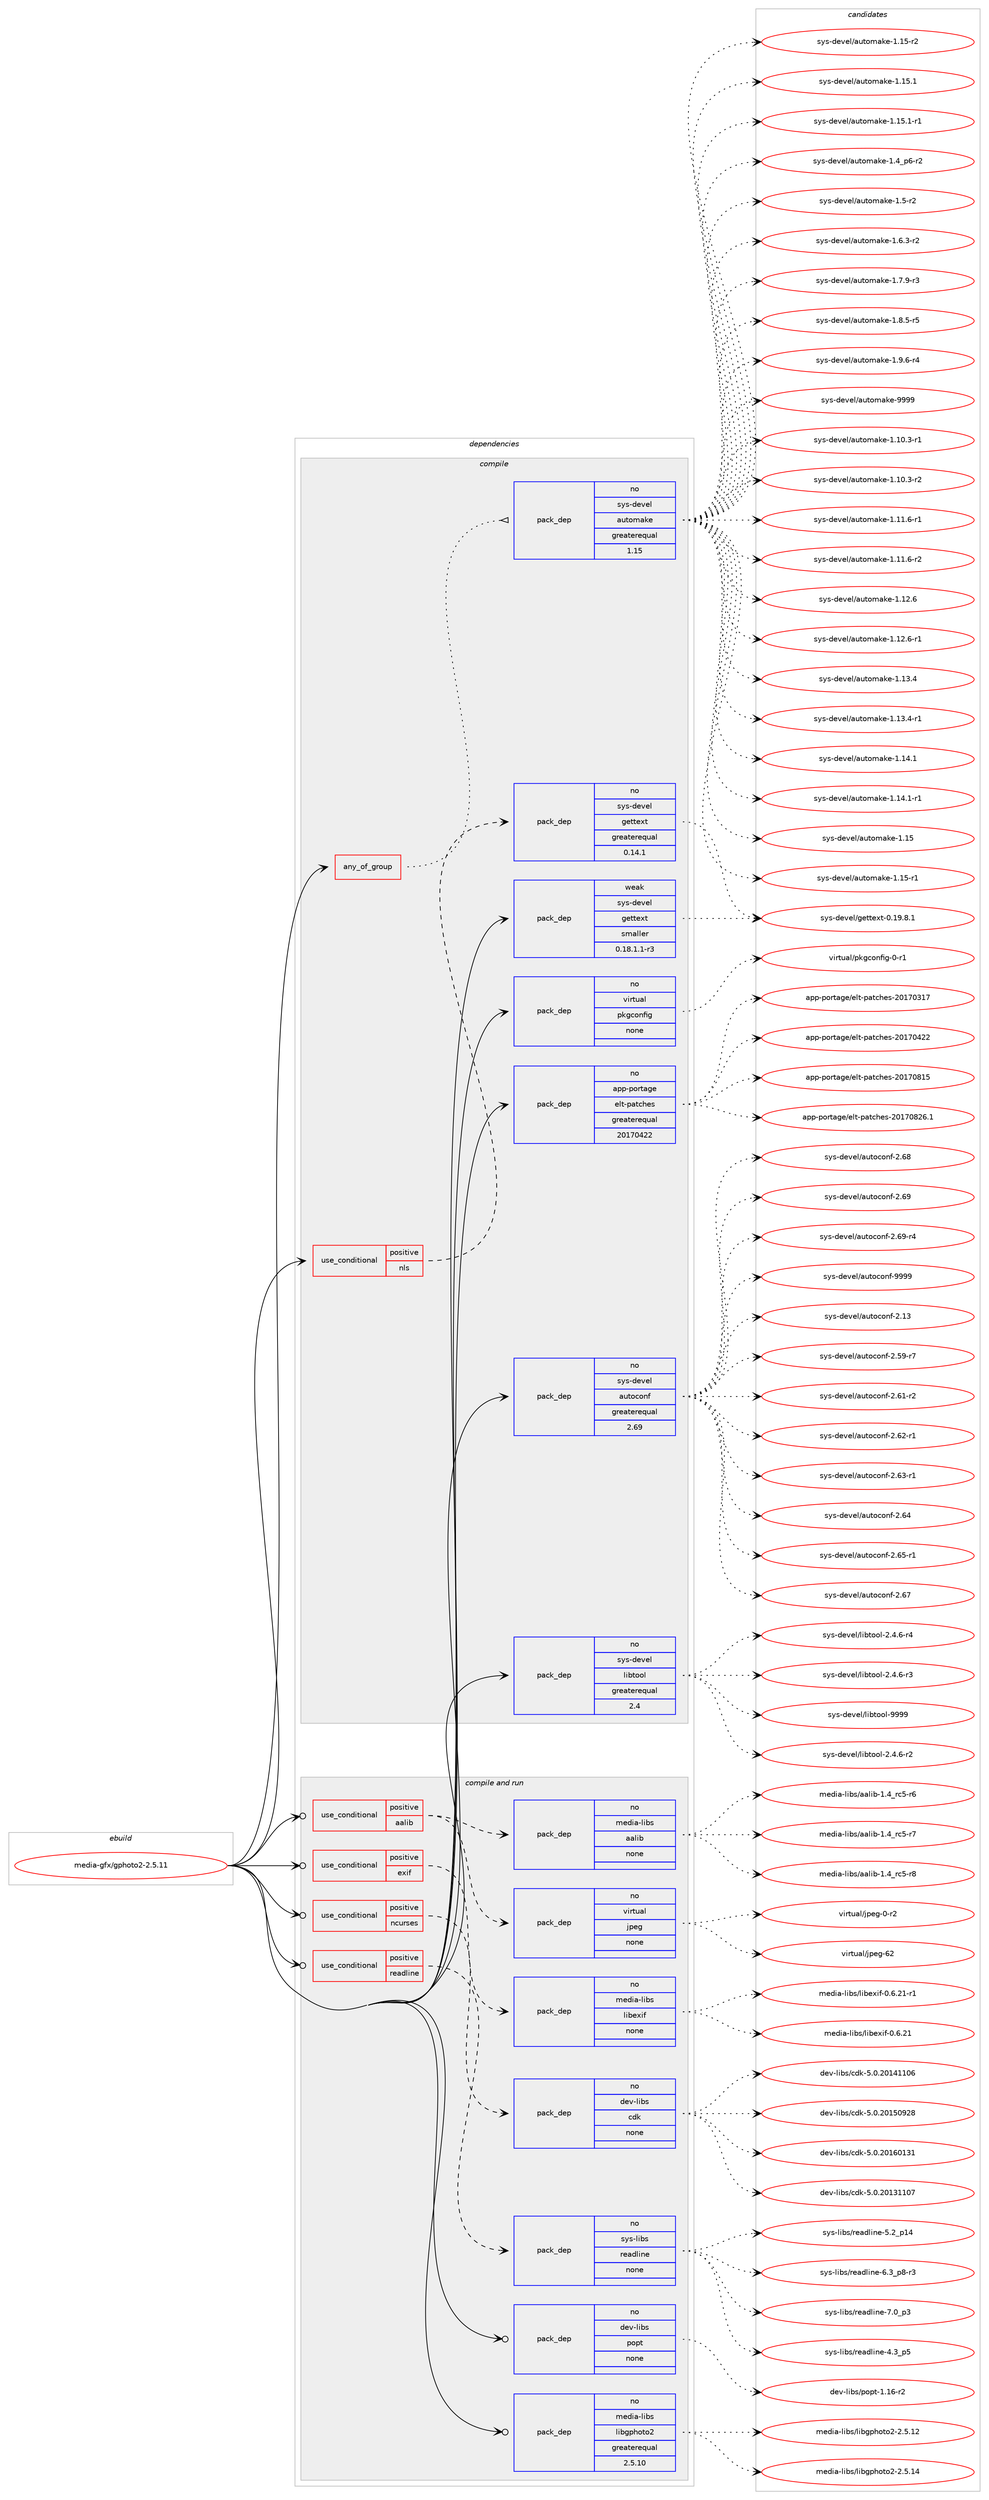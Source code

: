 digraph prolog {

# *************
# Graph options
# *************

newrank=true;
concentrate=true;
compound=true;
graph [rankdir=LR,fontname=Helvetica,fontsize=10,ranksep=1.5];#, ranksep=2.5, nodesep=0.2];
edge  [arrowhead=vee];
node  [fontname=Helvetica,fontsize=10];

# **********
# The ebuild
# **********

subgraph cluster_leftcol {
color=gray;
rank=same;
label=<<i>ebuild</i>>;
id [label="media-gfx/gphoto2-2.5.11", color=red, width=4, href="../media-gfx/gphoto2-2.5.11.svg"];
}

# ****************
# The dependencies
# ****************

subgraph cluster_midcol {
color=gray;
label=<<i>dependencies</i>>;
subgraph cluster_compile {
fillcolor="#eeeeee";
style=filled;
label=<<i>compile</i>>;
subgraph any5273 {
dependency353865 [label=<<TABLE BORDER="0" CELLBORDER="1" CELLSPACING="0" CELLPADDING="4"><TR><TD CELLPADDING="10">any_of_group</TD></TR></TABLE>>, shape=none, color=red];subgraph pack260959 {
dependency353866 [label=<<TABLE BORDER="0" CELLBORDER="1" CELLSPACING="0" CELLPADDING="4" WIDTH="220"><TR><TD ROWSPAN="6" CELLPADDING="30">pack_dep</TD></TR><TR><TD WIDTH="110">no</TD></TR><TR><TD>sys-devel</TD></TR><TR><TD>automake</TD></TR><TR><TD>greaterequal</TD></TR><TR><TD>1.15</TD></TR></TABLE>>, shape=none, color=blue];
}
dependency353865:e -> dependency353866:w [weight=20,style="dotted",arrowhead="oinv"];
}
id:e -> dependency353865:w [weight=20,style="solid",arrowhead="vee"];
subgraph cond87525 {
dependency353867 [label=<<TABLE BORDER="0" CELLBORDER="1" CELLSPACING="0" CELLPADDING="4"><TR><TD ROWSPAN="3" CELLPADDING="10">use_conditional</TD></TR><TR><TD>positive</TD></TR><TR><TD>nls</TD></TR></TABLE>>, shape=none, color=red];
subgraph pack260960 {
dependency353868 [label=<<TABLE BORDER="0" CELLBORDER="1" CELLSPACING="0" CELLPADDING="4" WIDTH="220"><TR><TD ROWSPAN="6" CELLPADDING="30">pack_dep</TD></TR><TR><TD WIDTH="110">no</TD></TR><TR><TD>sys-devel</TD></TR><TR><TD>gettext</TD></TR><TR><TD>greaterequal</TD></TR><TR><TD>0.14.1</TD></TR></TABLE>>, shape=none, color=blue];
}
dependency353867:e -> dependency353868:w [weight=20,style="dashed",arrowhead="vee"];
}
id:e -> dependency353867:w [weight=20,style="solid",arrowhead="vee"];
subgraph pack260961 {
dependency353869 [label=<<TABLE BORDER="0" CELLBORDER="1" CELLSPACING="0" CELLPADDING="4" WIDTH="220"><TR><TD ROWSPAN="6" CELLPADDING="30">pack_dep</TD></TR><TR><TD WIDTH="110">no</TD></TR><TR><TD>app-portage</TD></TR><TR><TD>elt-patches</TD></TR><TR><TD>greaterequal</TD></TR><TR><TD>20170422</TD></TR></TABLE>>, shape=none, color=blue];
}
id:e -> dependency353869:w [weight=20,style="solid",arrowhead="vee"];
subgraph pack260962 {
dependency353870 [label=<<TABLE BORDER="0" CELLBORDER="1" CELLSPACING="0" CELLPADDING="4" WIDTH="220"><TR><TD ROWSPAN="6" CELLPADDING="30">pack_dep</TD></TR><TR><TD WIDTH="110">no</TD></TR><TR><TD>sys-devel</TD></TR><TR><TD>autoconf</TD></TR><TR><TD>greaterequal</TD></TR><TR><TD>2.69</TD></TR></TABLE>>, shape=none, color=blue];
}
id:e -> dependency353870:w [weight=20,style="solid",arrowhead="vee"];
subgraph pack260963 {
dependency353871 [label=<<TABLE BORDER="0" CELLBORDER="1" CELLSPACING="0" CELLPADDING="4" WIDTH="220"><TR><TD ROWSPAN="6" CELLPADDING="30">pack_dep</TD></TR><TR><TD WIDTH="110">no</TD></TR><TR><TD>sys-devel</TD></TR><TR><TD>libtool</TD></TR><TR><TD>greaterequal</TD></TR><TR><TD>2.4</TD></TR></TABLE>>, shape=none, color=blue];
}
id:e -> dependency353871:w [weight=20,style="solid",arrowhead="vee"];
subgraph pack260964 {
dependency353872 [label=<<TABLE BORDER="0" CELLBORDER="1" CELLSPACING="0" CELLPADDING="4" WIDTH="220"><TR><TD ROWSPAN="6" CELLPADDING="30">pack_dep</TD></TR><TR><TD WIDTH="110">no</TD></TR><TR><TD>virtual</TD></TR><TR><TD>pkgconfig</TD></TR><TR><TD>none</TD></TR><TR><TD></TD></TR></TABLE>>, shape=none, color=blue];
}
id:e -> dependency353872:w [weight=20,style="solid",arrowhead="vee"];
subgraph pack260965 {
dependency353873 [label=<<TABLE BORDER="0" CELLBORDER="1" CELLSPACING="0" CELLPADDING="4" WIDTH="220"><TR><TD ROWSPAN="6" CELLPADDING="30">pack_dep</TD></TR><TR><TD WIDTH="110">weak</TD></TR><TR><TD>sys-devel</TD></TR><TR><TD>gettext</TD></TR><TR><TD>smaller</TD></TR><TR><TD>0.18.1.1-r3</TD></TR></TABLE>>, shape=none, color=blue];
}
id:e -> dependency353873:w [weight=20,style="solid",arrowhead="vee"];
}
subgraph cluster_compileandrun {
fillcolor="#eeeeee";
style=filled;
label=<<i>compile and run</i>>;
subgraph cond87526 {
dependency353874 [label=<<TABLE BORDER="0" CELLBORDER="1" CELLSPACING="0" CELLPADDING="4"><TR><TD ROWSPAN="3" CELLPADDING="10">use_conditional</TD></TR><TR><TD>positive</TD></TR><TR><TD>aalib</TD></TR></TABLE>>, shape=none, color=red];
subgraph pack260966 {
dependency353875 [label=<<TABLE BORDER="0" CELLBORDER="1" CELLSPACING="0" CELLPADDING="4" WIDTH="220"><TR><TD ROWSPAN="6" CELLPADDING="30">pack_dep</TD></TR><TR><TD WIDTH="110">no</TD></TR><TR><TD>media-libs</TD></TR><TR><TD>aalib</TD></TR><TR><TD>none</TD></TR><TR><TD></TD></TR></TABLE>>, shape=none, color=blue];
}
dependency353874:e -> dependency353875:w [weight=20,style="dashed",arrowhead="vee"];
subgraph pack260967 {
dependency353876 [label=<<TABLE BORDER="0" CELLBORDER="1" CELLSPACING="0" CELLPADDING="4" WIDTH="220"><TR><TD ROWSPAN="6" CELLPADDING="30">pack_dep</TD></TR><TR><TD WIDTH="110">no</TD></TR><TR><TD>virtual</TD></TR><TR><TD>jpeg</TD></TR><TR><TD>none</TD></TR><TR><TD></TD></TR></TABLE>>, shape=none, color=blue];
}
dependency353874:e -> dependency353876:w [weight=20,style="dashed",arrowhead="vee"];
}
id:e -> dependency353874:w [weight=20,style="solid",arrowhead="odotvee"];
subgraph cond87527 {
dependency353877 [label=<<TABLE BORDER="0" CELLBORDER="1" CELLSPACING="0" CELLPADDING="4"><TR><TD ROWSPAN="3" CELLPADDING="10">use_conditional</TD></TR><TR><TD>positive</TD></TR><TR><TD>exif</TD></TR></TABLE>>, shape=none, color=red];
subgraph pack260968 {
dependency353878 [label=<<TABLE BORDER="0" CELLBORDER="1" CELLSPACING="0" CELLPADDING="4" WIDTH="220"><TR><TD ROWSPAN="6" CELLPADDING="30">pack_dep</TD></TR><TR><TD WIDTH="110">no</TD></TR><TR><TD>media-libs</TD></TR><TR><TD>libexif</TD></TR><TR><TD>none</TD></TR><TR><TD></TD></TR></TABLE>>, shape=none, color=blue];
}
dependency353877:e -> dependency353878:w [weight=20,style="dashed",arrowhead="vee"];
}
id:e -> dependency353877:w [weight=20,style="solid",arrowhead="odotvee"];
subgraph cond87528 {
dependency353879 [label=<<TABLE BORDER="0" CELLBORDER="1" CELLSPACING="0" CELLPADDING="4"><TR><TD ROWSPAN="3" CELLPADDING="10">use_conditional</TD></TR><TR><TD>positive</TD></TR><TR><TD>ncurses</TD></TR></TABLE>>, shape=none, color=red];
subgraph pack260969 {
dependency353880 [label=<<TABLE BORDER="0" CELLBORDER="1" CELLSPACING="0" CELLPADDING="4" WIDTH="220"><TR><TD ROWSPAN="6" CELLPADDING="30">pack_dep</TD></TR><TR><TD WIDTH="110">no</TD></TR><TR><TD>dev-libs</TD></TR><TR><TD>cdk</TD></TR><TR><TD>none</TD></TR><TR><TD></TD></TR></TABLE>>, shape=none, color=blue];
}
dependency353879:e -> dependency353880:w [weight=20,style="dashed",arrowhead="vee"];
}
id:e -> dependency353879:w [weight=20,style="solid",arrowhead="odotvee"];
subgraph cond87529 {
dependency353881 [label=<<TABLE BORDER="0" CELLBORDER="1" CELLSPACING="0" CELLPADDING="4"><TR><TD ROWSPAN="3" CELLPADDING="10">use_conditional</TD></TR><TR><TD>positive</TD></TR><TR><TD>readline</TD></TR></TABLE>>, shape=none, color=red];
subgraph pack260970 {
dependency353882 [label=<<TABLE BORDER="0" CELLBORDER="1" CELLSPACING="0" CELLPADDING="4" WIDTH="220"><TR><TD ROWSPAN="6" CELLPADDING="30">pack_dep</TD></TR><TR><TD WIDTH="110">no</TD></TR><TR><TD>sys-libs</TD></TR><TR><TD>readline</TD></TR><TR><TD>none</TD></TR><TR><TD></TD></TR></TABLE>>, shape=none, color=blue];
}
dependency353881:e -> dependency353882:w [weight=20,style="dashed",arrowhead="vee"];
}
id:e -> dependency353881:w [weight=20,style="solid",arrowhead="odotvee"];
subgraph pack260971 {
dependency353883 [label=<<TABLE BORDER="0" CELLBORDER="1" CELLSPACING="0" CELLPADDING="4" WIDTH="220"><TR><TD ROWSPAN="6" CELLPADDING="30">pack_dep</TD></TR><TR><TD WIDTH="110">no</TD></TR><TR><TD>dev-libs</TD></TR><TR><TD>popt</TD></TR><TR><TD>none</TD></TR><TR><TD></TD></TR></TABLE>>, shape=none, color=blue];
}
id:e -> dependency353883:w [weight=20,style="solid",arrowhead="odotvee"];
subgraph pack260972 {
dependency353884 [label=<<TABLE BORDER="0" CELLBORDER="1" CELLSPACING="0" CELLPADDING="4" WIDTH="220"><TR><TD ROWSPAN="6" CELLPADDING="30">pack_dep</TD></TR><TR><TD WIDTH="110">no</TD></TR><TR><TD>media-libs</TD></TR><TR><TD>libgphoto2</TD></TR><TR><TD>greaterequal</TD></TR><TR><TD>2.5.10</TD></TR></TABLE>>, shape=none, color=blue];
}
id:e -> dependency353884:w [weight=20,style="solid",arrowhead="odotvee"];
}
subgraph cluster_run {
fillcolor="#eeeeee";
style=filled;
label=<<i>run</i>>;
}
}

# **************
# The candidates
# **************

subgraph cluster_choices {
rank=same;
color=gray;
label=<<i>candidates</i>>;

subgraph choice260959 {
color=black;
nodesep=1;
choice11512111545100101118101108479711711611110997107101454946494846514511449 [label="sys-devel/automake-1.10.3-r1", color=red, width=4,href="../sys-devel/automake-1.10.3-r1.svg"];
choice11512111545100101118101108479711711611110997107101454946494846514511450 [label="sys-devel/automake-1.10.3-r2", color=red, width=4,href="../sys-devel/automake-1.10.3-r2.svg"];
choice11512111545100101118101108479711711611110997107101454946494946544511449 [label="sys-devel/automake-1.11.6-r1", color=red, width=4,href="../sys-devel/automake-1.11.6-r1.svg"];
choice11512111545100101118101108479711711611110997107101454946494946544511450 [label="sys-devel/automake-1.11.6-r2", color=red, width=4,href="../sys-devel/automake-1.11.6-r2.svg"];
choice1151211154510010111810110847971171161111099710710145494649504654 [label="sys-devel/automake-1.12.6", color=red, width=4,href="../sys-devel/automake-1.12.6.svg"];
choice11512111545100101118101108479711711611110997107101454946495046544511449 [label="sys-devel/automake-1.12.6-r1", color=red, width=4,href="../sys-devel/automake-1.12.6-r1.svg"];
choice1151211154510010111810110847971171161111099710710145494649514652 [label="sys-devel/automake-1.13.4", color=red, width=4,href="../sys-devel/automake-1.13.4.svg"];
choice11512111545100101118101108479711711611110997107101454946495146524511449 [label="sys-devel/automake-1.13.4-r1", color=red, width=4,href="../sys-devel/automake-1.13.4-r1.svg"];
choice1151211154510010111810110847971171161111099710710145494649524649 [label="sys-devel/automake-1.14.1", color=red, width=4,href="../sys-devel/automake-1.14.1.svg"];
choice11512111545100101118101108479711711611110997107101454946495246494511449 [label="sys-devel/automake-1.14.1-r1", color=red, width=4,href="../sys-devel/automake-1.14.1-r1.svg"];
choice115121115451001011181011084797117116111109971071014549464953 [label="sys-devel/automake-1.15", color=red, width=4,href="../sys-devel/automake-1.15.svg"];
choice1151211154510010111810110847971171161111099710710145494649534511449 [label="sys-devel/automake-1.15-r1", color=red, width=4,href="../sys-devel/automake-1.15-r1.svg"];
choice1151211154510010111810110847971171161111099710710145494649534511450 [label="sys-devel/automake-1.15-r2", color=red, width=4,href="../sys-devel/automake-1.15-r2.svg"];
choice1151211154510010111810110847971171161111099710710145494649534649 [label="sys-devel/automake-1.15.1", color=red, width=4,href="../sys-devel/automake-1.15.1.svg"];
choice11512111545100101118101108479711711611110997107101454946495346494511449 [label="sys-devel/automake-1.15.1-r1", color=red, width=4,href="../sys-devel/automake-1.15.1-r1.svg"];
choice115121115451001011181011084797117116111109971071014549465295112544511450 [label="sys-devel/automake-1.4_p6-r2", color=red, width=4,href="../sys-devel/automake-1.4_p6-r2.svg"];
choice11512111545100101118101108479711711611110997107101454946534511450 [label="sys-devel/automake-1.5-r2", color=red, width=4,href="../sys-devel/automake-1.5-r2.svg"];
choice115121115451001011181011084797117116111109971071014549465446514511450 [label="sys-devel/automake-1.6.3-r2", color=red, width=4,href="../sys-devel/automake-1.6.3-r2.svg"];
choice115121115451001011181011084797117116111109971071014549465546574511451 [label="sys-devel/automake-1.7.9-r3", color=red, width=4,href="../sys-devel/automake-1.7.9-r3.svg"];
choice115121115451001011181011084797117116111109971071014549465646534511453 [label="sys-devel/automake-1.8.5-r5", color=red, width=4,href="../sys-devel/automake-1.8.5-r5.svg"];
choice115121115451001011181011084797117116111109971071014549465746544511452 [label="sys-devel/automake-1.9.6-r4", color=red, width=4,href="../sys-devel/automake-1.9.6-r4.svg"];
choice115121115451001011181011084797117116111109971071014557575757 [label="sys-devel/automake-9999", color=red, width=4,href="../sys-devel/automake-9999.svg"];
dependency353866:e -> choice11512111545100101118101108479711711611110997107101454946494846514511449:w [style=dotted,weight="100"];
dependency353866:e -> choice11512111545100101118101108479711711611110997107101454946494846514511450:w [style=dotted,weight="100"];
dependency353866:e -> choice11512111545100101118101108479711711611110997107101454946494946544511449:w [style=dotted,weight="100"];
dependency353866:e -> choice11512111545100101118101108479711711611110997107101454946494946544511450:w [style=dotted,weight="100"];
dependency353866:e -> choice1151211154510010111810110847971171161111099710710145494649504654:w [style=dotted,weight="100"];
dependency353866:e -> choice11512111545100101118101108479711711611110997107101454946495046544511449:w [style=dotted,weight="100"];
dependency353866:e -> choice1151211154510010111810110847971171161111099710710145494649514652:w [style=dotted,weight="100"];
dependency353866:e -> choice11512111545100101118101108479711711611110997107101454946495146524511449:w [style=dotted,weight="100"];
dependency353866:e -> choice1151211154510010111810110847971171161111099710710145494649524649:w [style=dotted,weight="100"];
dependency353866:e -> choice11512111545100101118101108479711711611110997107101454946495246494511449:w [style=dotted,weight="100"];
dependency353866:e -> choice115121115451001011181011084797117116111109971071014549464953:w [style=dotted,weight="100"];
dependency353866:e -> choice1151211154510010111810110847971171161111099710710145494649534511449:w [style=dotted,weight="100"];
dependency353866:e -> choice1151211154510010111810110847971171161111099710710145494649534511450:w [style=dotted,weight="100"];
dependency353866:e -> choice1151211154510010111810110847971171161111099710710145494649534649:w [style=dotted,weight="100"];
dependency353866:e -> choice11512111545100101118101108479711711611110997107101454946495346494511449:w [style=dotted,weight="100"];
dependency353866:e -> choice115121115451001011181011084797117116111109971071014549465295112544511450:w [style=dotted,weight="100"];
dependency353866:e -> choice11512111545100101118101108479711711611110997107101454946534511450:w [style=dotted,weight="100"];
dependency353866:e -> choice115121115451001011181011084797117116111109971071014549465446514511450:w [style=dotted,weight="100"];
dependency353866:e -> choice115121115451001011181011084797117116111109971071014549465546574511451:w [style=dotted,weight="100"];
dependency353866:e -> choice115121115451001011181011084797117116111109971071014549465646534511453:w [style=dotted,weight="100"];
dependency353866:e -> choice115121115451001011181011084797117116111109971071014549465746544511452:w [style=dotted,weight="100"];
dependency353866:e -> choice115121115451001011181011084797117116111109971071014557575757:w [style=dotted,weight="100"];
}
subgraph choice260960 {
color=black;
nodesep=1;
choice1151211154510010111810110847103101116116101120116454846495746564649 [label="sys-devel/gettext-0.19.8.1", color=red, width=4,href="../sys-devel/gettext-0.19.8.1.svg"];
dependency353868:e -> choice1151211154510010111810110847103101116116101120116454846495746564649:w [style=dotted,weight="100"];
}
subgraph choice260961 {
color=black;
nodesep=1;
choice97112112451121111141169710310147101108116451129711699104101115455048495548514955 [label="app-portage/elt-patches-20170317", color=red, width=4,href="../app-portage/elt-patches-20170317.svg"];
choice97112112451121111141169710310147101108116451129711699104101115455048495548525050 [label="app-portage/elt-patches-20170422", color=red, width=4,href="../app-portage/elt-patches-20170422.svg"];
choice97112112451121111141169710310147101108116451129711699104101115455048495548564953 [label="app-portage/elt-patches-20170815", color=red, width=4,href="../app-portage/elt-patches-20170815.svg"];
choice971121124511211111411697103101471011081164511297116991041011154550484955485650544649 [label="app-portage/elt-patches-20170826.1", color=red, width=4,href="../app-portage/elt-patches-20170826.1.svg"];
dependency353869:e -> choice97112112451121111141169710310147101108116451129711699104101115455048495548514955:w [style=dotted,weight="100"];
dependency353869:e -> choice97112112451121111141169710310147101108116451129711699104101115455048495548525050:w [style=dotted,weight="100"];
dependency353869:e -> choice97112112451121111141169710310147101108116451129711699104101115455048495548564953:w [style=dotted,weight="100"];
dependency353869:e -> choice971121124511211111411697103101471011081164511297116991041011154550484955485650544649:w [style=dotted,weight="100"];
}
subgraph choice260962 {
color=black;
nodesep=1;
choice115121115451001011181011084797117116111991111101024550464951 [label="sys-devel/autoconf-2.13", color=red, width=4,href="../sys-devel/autoconf-2.13.svg"];
choice1151211154510010111810110847971171161119911111010245504653574511455 [label="sys-devel/autoconf-2.59-r7", color=red, width=4,href="../sys-devel/autoconf-2.59-r7.svg"];
choice1151211154510010111810110847971171161119911111010245504654494511450 [label="sys-devel/autoconf-2.61-r2", color=red, width=4,href="../sys-devel/autoconf-2.61-r2.svg"];
choice1151211154510010111810110847971171161119911111010245504654504511449 [label="sys-devel/autoconf-2.62-r1", color=red, width=4,href="../sys-devel/autoconf-2.62-r1.svg"];
choice1151211154510010111810110847971171161119911111010245504654514511449 [label="sys-devel/autoconf-2.63-r1", color=red, width=4,href="../sys-devel/autoconf-2.63-r1.svg"];
choice115121115451001011181011084797117116111991111101024550465452 [label="sys-devel/autoconf-2.64", color=red, width=4,href="../sys-devel/autoconf-2.64.svg"];
choice1151211154510010111810110847971171161119911111010245504654534511449 [label="sys-devel/autoconf-2.65-r1", color=red, width=4,href="../sys-devel/autoconf-2.65-r1.svg"];
choice115121115451001011181011084797117116111991111101024550465455 [label="sys-devel/autoconf-2.67", color=red, width=4,href="../sys-devel/autoconf-2.67.svg"];
choice115121115451001011181011084797117116111991111101024550465456 [label="sys-devel/autoconf-2.68", color=red, width=4,href="../sys-devel/autoconf-2.68.svg"];
choice115121115451001011181011084797117116111991111101024550465457 [label="sys-devel/autoconf-2.69", color=red, width=4,href="../sys-devel/autoconf-2.69.svg"];
choice1151211154510010111810110847971171161119911111010245504654574511452 [label="sys-devel/autoconf-2.69-r4", color=red, width=4,href="../sys-devel/autoconf-2.69-r4.svg"];
choice115121115451001011181011084797117116111991111101024557575757 [label="sys-devel/autoconf-9999", color=red, width=4,href="../sys-devel/autoconf-9999.svg"];
dependency353870:e -> choice115121115451001011181011084797117116111991111101024550464951:w [style=dotted,weight="100"];
dependency353870:e -> choice1151211154510010111810110847971171161119911111010245504653574511455:w [style=dotted,weight="100"];
dependency353870:e -> choice1151211154510010111810110847971171161119911111010245504654494511450:w [style=dotted,weight="100"];
dependency353870:e -> choice1151211154510010111810110847971171161119911111010245504654504511449:w [style=dotted,weight="100"];
dependency353870:e -> choice1151211154510010111810110847971171161119911111010245504654514511449:w [style=dotted,weight="100"];
dependency353870:e -> choice115121115451001011181011084797117116111991111101024550465452:w [style=dotted,weight="100"];
dependency353870:e -> choice1151211154510010111810110847971171161119911111010245504654534511449:w [style=dotted,weight="100"];
dependency353870:e -> choice115121115451001011181011084797117116111991111101024550465455:w [style=dotted,weight="100"];
dependency353870:e -> choice115121115451001011181011084797117116111991111101024550465456:w [style=dotted,weight="100"];
dependency353870:e -> choice115121115451001011181011084797117116111991111101024550465457:w [style=dotted,weight="100"];
dependency353870:e -> choice1151211154510010111810110847971171161119911111010245504654574511452:w [style=dotted,weight="100"];
dependency353870:e -> choice115121115451001011181011084797117116111991111101024557575757:w [style=dotted,weight="100"];
}
subgraph choice260963 {
color=black;
nodesep=1;
choice1151211154510010111810110847108105981161111111084550465246544511450 [label="sys-devel/libtool-2.4.6-r2", color=red, width=4,href="../sys-devel/libtool-2.4.6-r2.svg"];
choice1151211154510010111810110847108105981161111111084550465246544511451 [label="sys-devel/libtool-2.4.6-r3", color=red, width=4,href="../sys-devel/libtool-2.4.6-r3.svg"];
choice1151211154510010111810110847108105981161111111084550465246544511452 [label="sys-devel/libtool-2.4.6-r4", color=red, width=4,href="../sys-devel/libtool-2.4.6-r4.svg"];
choice1151211154510010111810110847108105981161111111084557575757 [label="sys-devel/libtool-9999", color=red, width=4,href="../sys-devel/libtool-9999.svg"];
dependency353871:e -> choice1151211154510010111810110847108105981161111111084550465246544511450:w [style=dotted,weight="100"];
dependency353871:e -> choice1151211154510010111810110847108105981161111111084550465246544511451:w [style=dotted,weight="100"];
dependency353871:e -> choice1151211154510010111810110847108105981161111111084550465246544511452:w [style=dotted,weight="100"];
dependency353871:e -> choice1151211154510010111810110847108105981161111111084557575757:w [style=dotted,weight="100"];
}
subgraph choice260964 {
color=black;
nodesep=1;
choice11810511411611797108471121071039911111010210510345484511449 [label="virtual/pkgconfig-0-r1", color=red, width=4,href="../virtual/pkgconfig-0-r1.svg"];
dependency353872:e -> choice11810511411611797108471121071039911111010210510345484511449:w [style=dotted,weight="100"];
}
subgraph choice260965 {
color=black;
nodesep=1;
choice1151211154510010111810110847103101116116101120116454846495746564649 [label="sys-devel/gettext-0.19.8.1", color=red, width=4,href="../sys-devel/gettext-0.19.8.1.svg"];
dependency353873:e -> choice1151211154510010111810110847103101116116101120116454846495746564649:w [style=dotted,weight="100"];
}
subgraph choice260966 {
color=black;
nodesep=1;
choice10910110010597451081059811547979710810598454946529511499534511454 [label="media-libs/aalib-1.4_rc5-r6", color=red, width=4,href="../media-libs/aalib-1.4_rc5-r6.svg"];
choice10910110010597451081059811547979710810598454946529511499534511455 [label="media-libs/aalib-1.4_rc5-r7", color=red, width=4,href="../media-libs/aalib-1.4_rc5-r7.svg"];
choice10910110010597451081059811547979710810598454946529511499534511456 [label="media-libs/aalib-1.4_rc5-r8", color=red, width=4,href="../media-libs/aalib-1.4_rc5-r8.svg"];
dependency353875:e -> choice10910110010597451081059811547979710810598454946529511499534511454:w [style=dotted,weight="100"];
dependency353875:e -> choice10910110010597451081059811547979710810598454946529511499534511455:w [style=dotted,weight="100"];
dependency353875:e -> choice10910110010597451081059811547979710810598454946529511499534511456:w [style=dotted,weight="100"];
}
subgraph choice260967 {
color=black;
nodesep=1;
choice118105114116117971084710611210110345484511450 [label="virtual/jpeg-0-r2", color=red, width=4,href="../virtual/jpeg-0-r2.svg"];
choice1181051141161179710847106112101103455450 [label="virtual/jpeg-62", color=red, width=4,href="../virtual/jpeg-62.svg"];
dependency353876:e -> choice118105114116117971084710611210110345484511450:w [style=dotted,weight="100"];
dependency353876:e -> choice1181051141161179710847106112101103455450:w [style=dotted,weight="100"];
}
subgraph choice260968 {
color=black;
nodesep=1;
choice109101100105974510810598115471081059810112010510245484654465049 [label="media-libs/libexif-0.6.21", color=red, width=4,href="../media-libs/libexif-0.6.21.svg"];
choice1091011001059745108105981154710810598101120105102454846544650494511449 [label="media-libs/libexif-0.6.21-r1", color=red, width=4,href="../media-libs/libexif-0.6.21-r1.svg"];
dependency353878:e -> choice109101100105974510810598115471081059810112010510245484654465049:w [style=dotted,weight="100"];
dependency353878:e -> choice1091011001059745108105981154710810598101120105102454846544650494511449:w [style=dotted,weight="100"];
}
subgraph choice260969 {
color=black;
nodesep=1;
choice1001011184510810598115479910010745534648465048495149494855 [label="dev-libs/cdk-5.0.20131107", color=red, width=4,href="../dev-libs/cdk-5.0.20131107.svg"];
choice1001011184510810598115479910010745534648465048495249494854 [label="dev-libs/cdk-5.0.20141106", color=red, width=4,href="../dev-libs/cdk-5.0.20141106.svg"];
choice1001011184510810598115479910010745534648465048495348575056 [label="dev-libs/cdk-5.0.20150928", color=red, width=4,href="../dev-libs/cdk-5.0.20150928.svg"];
choice1001011184510810598115479910010745534648465048495448495149 [label="dev-libs/cdk-5.0.20160131", color=red, width=4,href="../dev-libs/cdk-5.0.20160131.svg"];
dependency353880:e -> choice1001011184510810598115479910010745534648465048495149494855:w [style=dotted,weight="100"];
dependency353880:e -> choice1001011184510810598115479910010745534648465048495249494854:w [style=dotted,weight="100"];
dependency353880:e -> choice1001011184510810598115479910010745534648465048495348575056:w [style=dotted,weight="100"];
dependency353880:e -> choice1001011184510810598115479910010745534648465048495448495149:w [style=dotted,weight="100"];
}
subgraph choice260970 {
color=black;
nodesep=1;
choice11512111545108105981154711410197100108105110101455246519511253 [label="sys-libs/readline-4.3_p5", color=red, width=4,href="../sys-libs/readline-4.3_p5.svg"];
choice1151211154510810598115471141019710010810511010145534650951124952 [label="sys-libs/readline-5.2_p14", color=red, width=4,href="../sys-libs/readline-5.2_p14.svg"];
choice115121115451081059811547114101971001081051101014554465195112564511451 [label="sys-libs/readline-6.3_p8-r3", color=red, width=4,href="../sys-libs/readline-6.3_p8-r3.svg"];
choice11512111545108105981154711410197100108105110101455546489511251 [label="sys-libs/readline-7.0_p3", color=red, width=4,href="../sys-libs/readline-7.0_p3.svg"];
dependency353882:e -> choice11512111545108105981154711410197100108105110101455246519511253:w [style=dotted,weight="100"];
dependency353882:e -> choice1151211154510810598115471141019710010810511010145534650951124952:w [style=dotted,weight="100"];
dependency353882:e -> choice115121115451081059811547114101971001081051101014554465195112564511451:w [style=dotted,weight="100"];
dependency353882:e -> choice11512111545108105981154711410197100108105110101455546489511251:w [style=dotted,weight="100"];
}
subgraph choice260971 {
color=black;
nodesep=1;
choice10010111845108105981154711211111211645494649544511450 [label="dev-libs/popt-1.16-r2", color=red, width=4,href="../dev-libs/popt-1.16-r2.svg"];
dependency353883:e -> choice10010111845108105981154711211111211645494649544511450:w [style=dotted,weight="100"];
}
subgraph choice260972 {
color=black;
nodesep=1;
choice10910110010597451081059811547108105981031121041111161115045504653464950 [label="media-libs/libgphoto2-2.5.12", color=red, width=4,href="../media-libs/libgphoto2-2.5.12.svg"];
choice10910110010597451081059811547108105981031121041111161115045504653464952 [label="media-libs/libgphoto2-2.5.14", color=red, width=4,href="../media-libs/libgphoto2-2.5.14.svg"];
dependency353884:e -> choice10910110010597451081059811547108105981031121041111161115045504653464950:w [style=dotted,weight="100"];
dependency353884:e -> choice10910110010597451081059811547108105981031121041111161115045504653464952:w [style=dotted,weight="100"];
}
}

}
